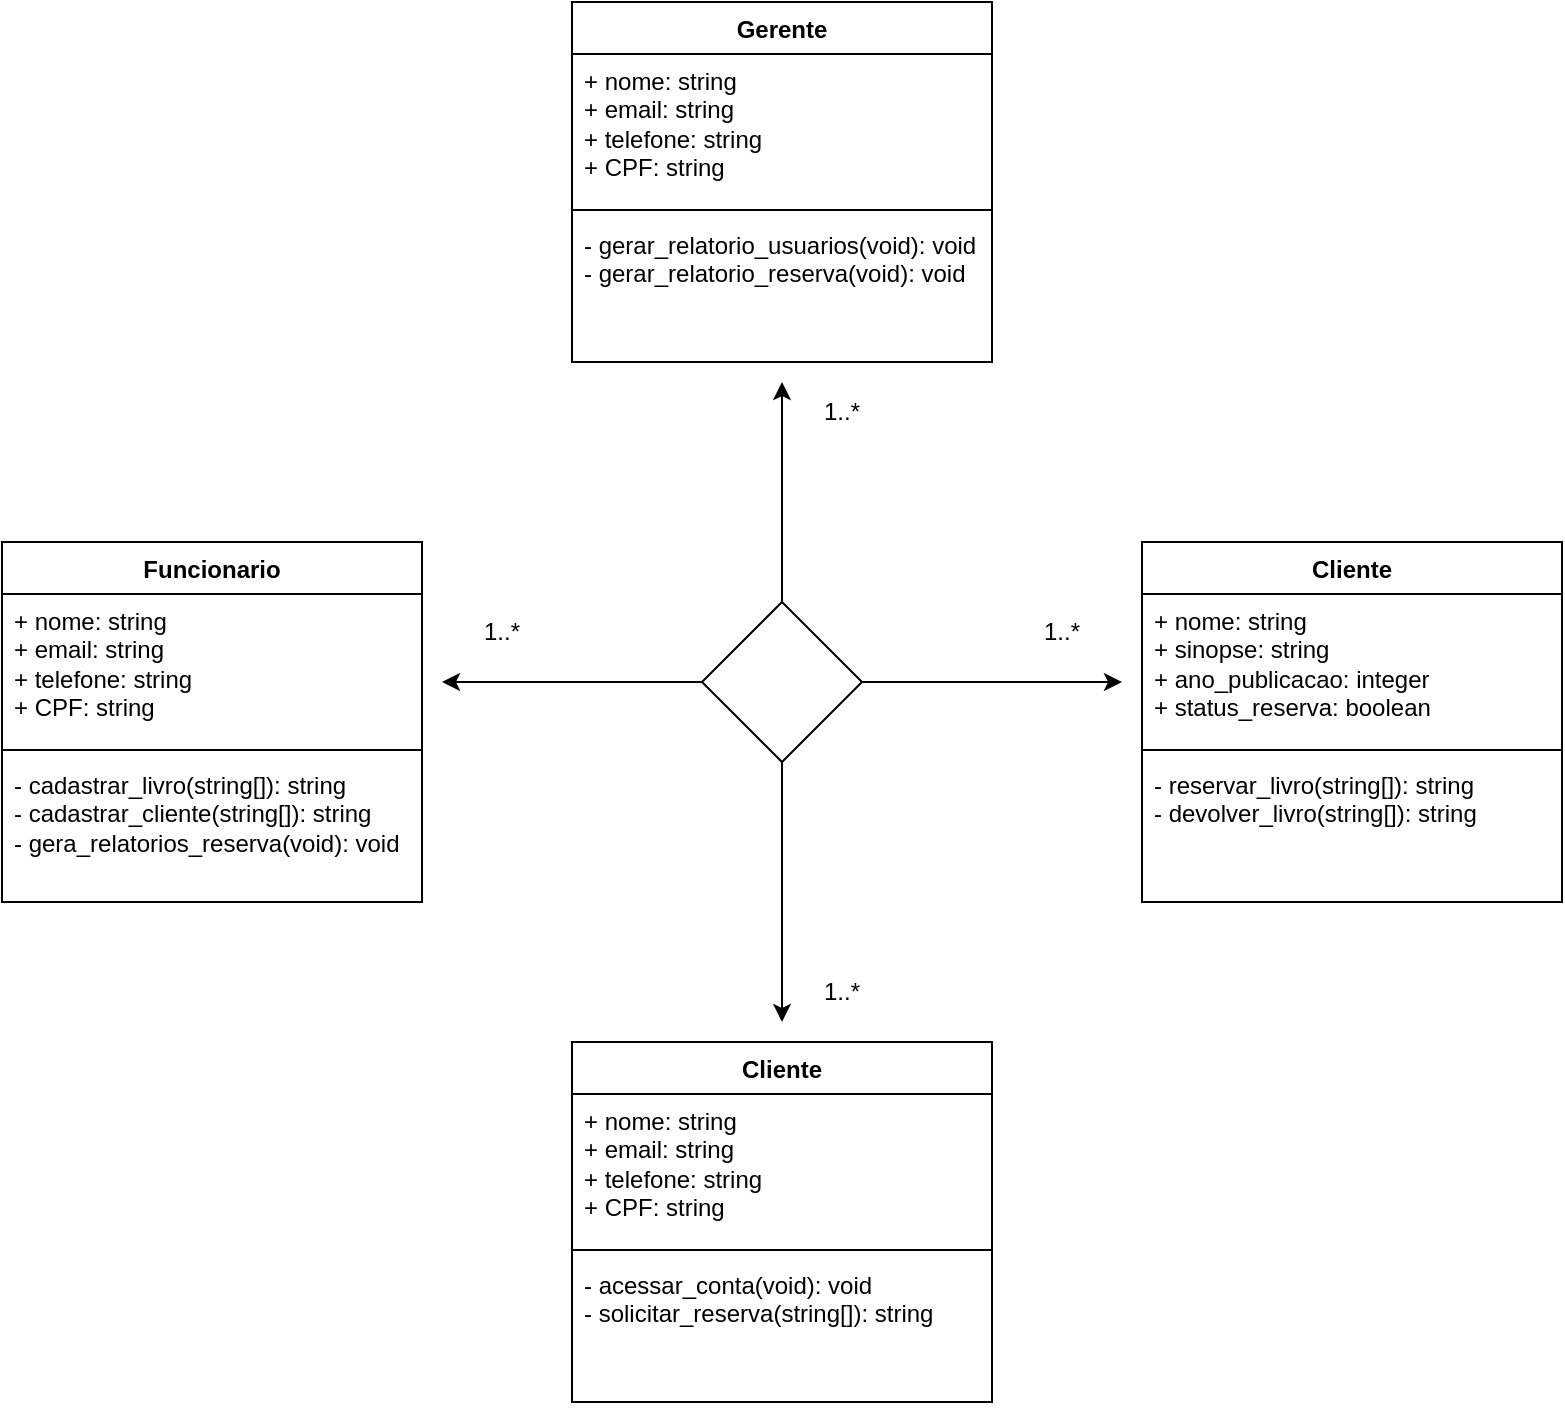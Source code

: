 <mxfile version="21.3.2" type="github">
  <diagram id="C5RBs43oDa-KdzZeNtuy" name="Page-1">
    <mxGraphModel dx="1475" dy="627" grid="1" gridSize="10" guides="1" tooltips="1" connect="1" arrows="1" fold="1" page="1" pageScale="1" pageWidth="827" pageHeight="1169" math="0" shadow="0">
      <root>
        <mxCell id="WIyWlLk6GJQsqaUBKTNV-0" />
        <mxCell id="WIyWlLk6GJQsqaUBKTNV-1" parent="WIyWlLk6GJQsqaUBKTNV-0" />
        <mxCell id="XAlXWYo5cqkaQIILTiU4-0" value="Funcionario" style="swimlane;fontStyle=1;align=center;verticalAlign=top;childLayout=stackLayout;horizontal=1;startSize=26;horizontalStack=0;resizeParent=1;resizeParentMax=0;resizeLast=0;collapsible=1;marginBottom=0;whiteSpace=wrap;html=1;" vertex="1" parent="WIyWlLk6GJQsqaUBKTNV-1">
          <mxGeometry x="24" y="570" width="210" height="180" as="geometry" />
        </mxCell>
        <mxCell id="XAlXWYo5cqkaQIILTiU4-1" value="+ nome: string&lt;br&gt;+ email: string&lt;br&gt;+ telefone: string&lt;br&gt;+ CPF: string" style="text;strokeColor=none;fillColor=none;align=left;verticalAlign=top;spacingLeft=4;spacingRight=4;overflow=hidden;rotatable=0;points=[[0,0.5],[1,0.5]];portConstraint=eastwest;whiteSpace=wrap;html=1;" vertex="1" parent="XAlXWYo5cqkaQIILTiU4-0">
          <mxGeometry y="26" width="210" height="74" as="geometry" />
        </mxCell>
        <mxCell id="XAlXWYo5cqkaQIILTiU4-2" value="" style="line;strokeWidth=1;fillColor=none;align=left;verticalAlign=middle;spacingTop=-1;spacingLeft=3;spacingRight=3;rotatable=0;labelPosition=right;points=[];portConstraint=eastwest;strokeColor=inherit;" vertex="1" parent="XAlXWYo5cqkaQIILTiU4-0">
          <mxGeometry y="100" width="210" height="8" as="geometry" />
        </mxCell>
        <mxCell id="XAlXWYo5cqkaQIILTiU4-3" value="- cadastrar_livro(string[]): string&lt;br&gt;- cadastrar_cliente(string[]): string&lt;br&gt;- gera_relatorios_reserva(void): void" style="text;strokeColor=none;fillColor=none;align=left;verticalAlign=top;spacingLeft=4;spacingRight=4;overflow=hidden;rotatable=0;points=[[0,0.5],[1,0.5]];portConstraint=eastwest;whiteSpace=wrap;html=1;" vertex="1" parent="XAlXWYo5cqkaQIILTiU4-0">
          <mxGeometry y="108" width="210" height="72" as="geometry" />
        </mxCell>
        <mxCell id="XAlXWYo5cqkaQIILTiU4-4" style="edgeStyle=orthogonalEdgeStyle;rounded=0;orthogonalLoop=1;jettySize=auto;html=1;exitX=1;exitY=0.5;exitDx=0;exitDy=0;" edge="1" parent="WIyWlLk6GJQsqaUBKTNV-1" source="XAlXWYo5cqkaQIILTiU4-7">
          <mxGeometry relative="1" as="geometry">
            <mxPoint x="584" y="640" as="targetPoint" />
          </mxGeometry>
        </mxCell>
        <mxCell id="XAlXWYo5cqkaQIILTiU4-5" style="edgeStyle=orthogonalEdgeStyle;rounded=0;orthogonalLoop=1;jettySize=auto;html=1;exitX=0;exitY=0.5;exitDx=0;exitDy=0;" edge="1" parent="WIyWlLk6GJQsqaUBKTNV-1" source="XAlXWYo5cqkaQIILTiU4-7">
          <mxGeometry relative="1" as="geometry">
            <mxPoint x="244" y="640" as="targetPoint" />
          </mxGeometry>
        </mxCell>
        <mxCell id="XAlXWYo5cqkaQIILTiU4-6" style="edgeStyle=orthogonalEdgeStyle;rounded=0;orthogonalLoop=1;jettySize=auto;html=1;exitX=0.5;exitY=1;exitDx=0;exitDy=0;" edge="1" parent="WIyWlLk6GJQsqaUBKTNV-1" source="XAlXWYo5cqkaQIILTiU4-7">
          <mxGeometry relative="1" as="geometry">
            <mxPoint x="414" y="810" as="targetPoint" />
          </mxGeometry>
        </mxCell>
        <mxCell id="XAlXWYo5cqkaQIILTiU4-23" style="edgeStyle=orthogonalEdgeStyle;rounded=0;orthogonalLoop=1;jettySize=auto;html=1;exitX=0.5;exitY=0;exitDx=0;exitDy=0;" edge="1" parent="WIyWlLk6GJQsqaUBKTNV-1" source="XAlXWYo5cqkaQIILTiU4-7">
          <mxGeometry relative="1" as="geometry">
            <mxPoint x="414" y="490" as="targetPoint" />
          </mxGeometry>
        </mxCell>
        <mxCell id="XAlXWYo5cqkaQIILTiU4-7" value="" style="rhombus;whiteSpace=wrap;html=1;" vertex="1" parent="WIyWlLk6GJQsqaUBKTNV-1">
          <mxGeometry x="374" y="600" width="80" height="80" as="geometry" />
        </mxCell>
        <mxCell id="XAlXWYo5cqkaQIILTiU4-8" value="1..*" style="text;html=1;strokeColor=none;fillColor=none;align=center;verticalAlign=middle;whiteSpace=wrap;rounded=0;" vertex="1" parent="WIyWlLk6GJQsqaUBKTNV-1">
          <mxGeometry x="244" y="600" width="60" height="30" as="geometry" />
        </mxCell>
        <mxCell id="XAlXWYo5cqkaQIILTiU4-9" value="1..*" style="text;html=1;strokeColor=none;fillColor=none;align=center;verticalAlign=middle;whiteSpace=wrap;rounded=0;" vertex="1" parent="WIyWlLk6GJQsqaUBKTNV-1">
          <mxGeometry x="524" y="600" width="60" height="30" as="geometry" />
        </mxCell>
        <mxCell id="XAlXWYo5cqkaQIILTiU4-10" value="Cliente" style="swimlane;fontStyle=1;align=center;verticalAlign=top;childLayout=stackLayout;horizontal=1;startSize=26;horizontalStack=0;resizeParent=1;resizeParentMax=0;resizeLast=0;collapsible=1;marginBottom=0;whiteSpace=wrap;html=1;" vertex="1" parent="WIyWlLk6GJQsqaUBKTNV-1">
          <mxGeometry x="309" y="820" width="210" height="180" as="geometry" />
        </mxCell>
        <mxCell id="XAlXWYo5cqkaQIILTiU4-11" value="+ nome: string&lt;br&gt;+ email: string&lt;br&gt;+ telefone: string&lt;br&gt;+ CPF: string" style="text;strokeColor=none;fillColor=none;align=left;verticalAlign=top;spacingLeft=4;spacingRight=4;overflow=hidden;rotatable=0;points=[[0,0.5],[1,0.5]];portConstraint=eastwest;whiteSpace=wrap;html=1;" vertex="1" parent="XAlXWYo5cqkaQIILTiU4-10">
          <mxGeometry y="26" width="210" height="74" as="geometry" />
        </mxCell>
        <mxCell id="XAlXWYo5cqkaQIILTiU4-12" value="" style="line;strokeWidth=1;fillColor=none;align=left;verticalAlign=middle;spacingTop=-1;spacingLeft=3;spacingRight=3;rotatable=0;labelPosition=right;points=[];portConstraint=eastwest;strokeColor=inherit;" vertex="1" parent="XAlXWYo5cqkaQIILTiU4-10">
          <mxGeometry y="100" width="210" height="8" as="geometry" />
        </mxCell>
        <mxCell id="XAlXWYo5cqkaQIILTiU4-13" value="- acessar_conta(void): void&lt;br&gt;- solicitar_reserva(string[]): string" style="text;strokeColor=none;fillColor=none;align=left;verticalAlign=top;spacingLeft=4;spacingRight=4;overflow=hidden;rotatable=0;points=[[0,0.5],[1,0.5]];portConstraint=eastwest;whiteSpace=wrap;html=1;" vertex="1" parent="XAlXWYo5cqkaQIILTiU4-10">
          <mxGeometry y="108" width="210" height="72" as="geometry" />
        </mxCell>
        <mxCell id="XAlXWYo5cqkaQIILTiU4-14" value="1..*" style="text;html=1;strokeColor=none;fillColor=none;align=center;verticalAlign=middle;whiteSpace=wrap;rounded=0;" vertex="1" parent="WIyWlLk6GJQsqaUBKTNV-1">
          <mxGeometry x="414" y="780" width="60" height="30" as="geometry" />
        </mxCell>
        <mxCell id="XAlXWYo5cqkaQIILTiU4-15" value="Cliente" style="swimlane;fontStyle=1;align=center;verticalAlign=top;childLayout=stackLayout;horizontal=1;startSize=26;horizontalStack=0;resizeParent=1;resizeParentMax=0;resizeLast=0;collapsible=1;marginBottom=0;whiteSpace=wrap;html=1;" vertex="1" parent="WIyWlLk6GJQsqaUBKTNV-1">
          <mxGeometry x="594" y="570" width="210" height="180" as="geometry" />
        </mxCell>
        <mxCell id="XAlXWYo5cqkaQIILTiU4-16" value="+ nome: string&lt;br&gt;+ sinopse: string&lt;br&gt;+ ano_publicacao: integer&lt;br&gt;+ status_reserva: boolean" style="text;strokeColor=none;fillColor=none;align=left;verticalAlign=top;spacingLeft=4;spacingRight=4;overflow=hidden;rotatable=0;points=[[0,0.5],[1,0.5]];portConstraint=eastwest;whiteSpace=wrap;html=1;" vertex="1" parent="XAlXWYo5cqkaQIILTiU4-15">
          <mxGeometry y="26" width="210" height="74" as="geometry" />
        </mxCell>
        <mxCell id="XAlXWYo5cqkaQIILTiU4-17" value="" style="line;strokeWidth=1;fillColor=none;align=left;verticalAlign=middle;spacingTop=-1;spacingLeft=3;spacingRight=3;rotatable=0;labelPosition=right;points=[];portConstraint=eastwest;strokeColor=inherit;" vertex="1" parent="XAlXWYo5cqkaQIILTiU4-15">
          <mxGeometry y="100" width="210" height="8" as="geometry" />
        </mxCell>
        <mxCell id="XAlXWYo5cqkaQIILTiU4-18" value="- reservar_livro(string[]): string&lt;br&gt;- devolver_livro(string[]): string" style="text;strokeColor=none;fillColor=none;align=left;verticalAlign=top;spacingLeft=4;spacingRight=4;overflow=hidden;rotatable=0;points=[[0,0.5],[1,0.5]];portConstraint=eastwest;whiteSpace=wrap;html=1;" vertex="1" parent="XAlXWYo5cqkaQIILTiU4-15">
          <mxGeometry y="108" width="210" height="72" as="geometry" />
        </mxCell>
        <mxCell id="XAlXWYo5cqkaQIILTiU4-19" value="Gerente" style="swimlane;fontStyle=1;align=center;verticalAlign=top;childLayout=stackLayout;horizontal=1;startSize=26;horizontalStack=0;resizeParent=1;resizeParentMax=0;resizeLast=0;collapsible=1;marginBottom=0;whiteSpace=wrap;html=1;" vertex="1" parent="WIyWlLk6GJQsqaUBKTNV-1">
          <mxGeometry x="309" y="300" width="210" height="180" as="geometry" />
        </mxCell>
        <mxCell id="XAlXWYo5cqkaQIILTiU4-20" value="+ nome: string&lt;br&gt;+ email: string&lt;br&gt;+ telefone: string&lt;br&gt;+ CPF: string" style="text;strokeColor=none;fillColor=none;align=left;verticalAlign=top;spacingLeft=4;spacingRight=4;overflow=hidden;rotatable=0;points=[[0,0.5],[1,0.5]];portConstraint=eastwest;whiteSpace=wrap;html=1;" vertex="1" parent="XAlXWYo5cqkaQIILTiU4-19">
          <mxGeometry y="26" width="210" height="74" as="geometry" />
        </mxCell>
        <mxCell id="XAlXWYo5cqkaQIILTiU4-21" value="" style="line;strokeWidth=1;fillColor=none;align=left;verticalAlign=middle;spacingTop=-1;spacingLeft=3;spacingRight=3;rotatable=0;labelPosition=right;points=[];portConstraint=eastwest;strokeColor=inherit;" vertex="1" parent="XAlXWYo5cqkaQIILTiU4-19">
          <mxGeometry y="100" width="210" height="8" as="geometry" />
        </mxCell>
        <mxCell id="XAlXWYo5cqkaQIILTiU4-22" value="- gerar_relatorio_usuarios(void): void&lt;br&gt;- gerar_relatorio_reserva(void): void" style="text;strokeColor=none;fillColor=none;align=left;verticalAlign=top;spacingLeft=4;spacingRight=4;overflow=hidden;rotatable=0;points=[[0,0.5],[1,0.5]];portConstraint=eastwest;whiteSpace=wrap;html=1;" vertex="1" parent="XAlXWYo5cqkaQIILTiU4-19">
          <mxGeometry y="108" width="210" height="72" as="geometry" />
        </mxCell>
        <mxCell id="XAlXWYo5cqkaQIILTiU4-24" value="1..*" style="text;html=1;strokeColor=none;fillColor=none;align=center;verticalAlign=middle;whiteSpace=wrap;rounded=0;" vertex="1" parent="WIyWlLk6GJQsqaUBKTNV-1">
          <mxGeometry x="414" y="490" width="60" height="30" as="geometry" />
        </mxCell>
      </root>
    </mxGraphModel>
  </diagram>
</mxfile>
